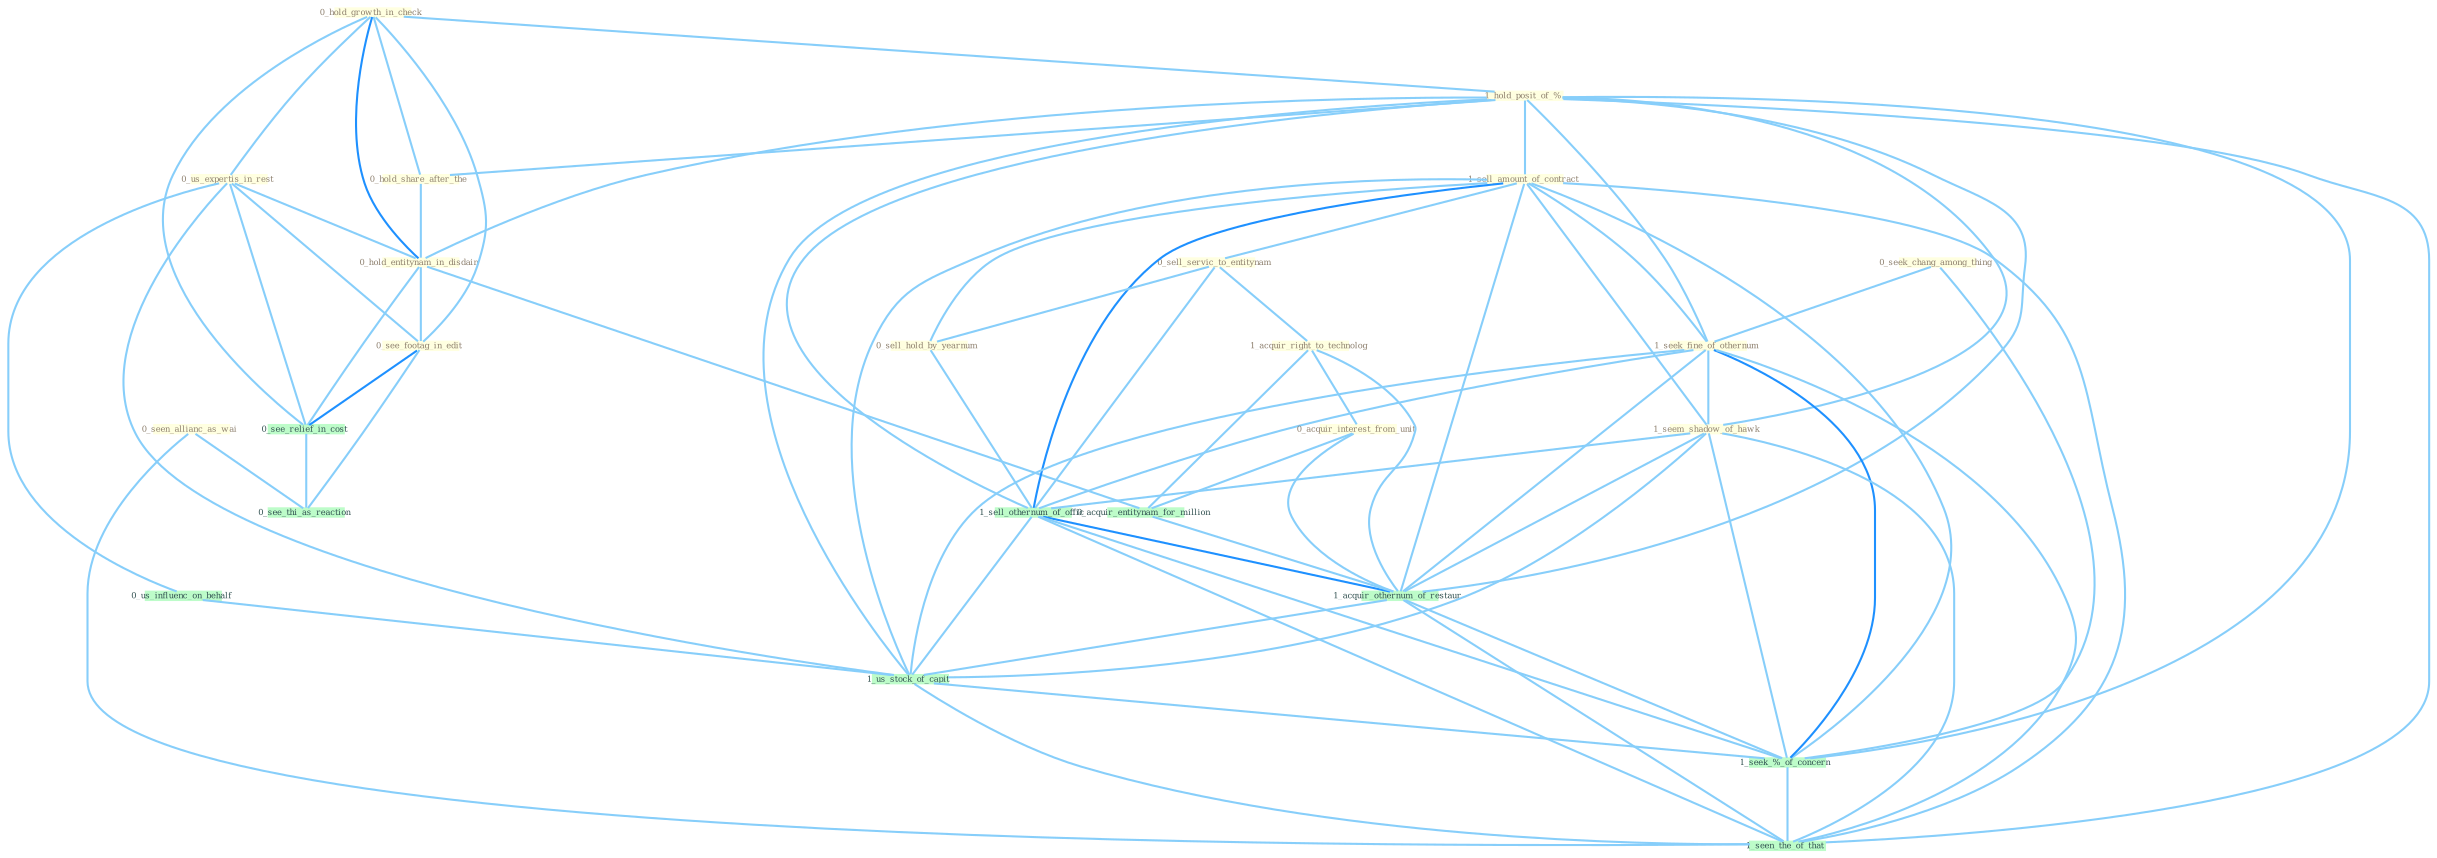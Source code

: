 Graph G{ 
    node
    [shape=polygon,style=filled,width=.5,height=.06,color="#BDFCC9",fixedsize=true,fontsize=4,
    fontcolor="#2f4f4f"];
    {node
    [color="#ffffe0", fontcolor="#8b7d6b"] "0_hold_growth_in_check " "0_us_expertis_in_rest " "1_hold_posit_of_% " "0_hold_share_after_the " "0_hold_entitynam_in_disdain " "1_sell_amount_of_contract " "0_seek_chang_among_thing " "1_seek_fine_of_othernum " "0_sell_servic_to_entitynam " "0_see_footag_in_edit " "1_acquir_right_to_technolog " "0_sell_hold_by_yearnum " "0_seen_allianc_as_wai " "0_acquir_interest_from_unit " "1_seem_shadow_of_hawk "}
{node [color="#fff0f5", fontcolor="#b22222"]}
edge [color="#B0E2FF"];

	"0_hold_growth_in_check " -- "0_us_expertis_in_rest " [w="1", color="#87cefa" ];
	"0_hold_growth_in_check " -- "1_hold_posit_of_% " [w="1", color="#87cefa" ];
	"0_hold_growth_in_check " -- "0_hold_share_after_the " [w="1", color="#87cefa" ];
	"0_hold_growth_in_check " -- "0_hold_entitynam_in_disdain " [w="2", color="#1e90ff" , len=0.8];
	"0_hold_growth_in_check " -- "0_see_footag_in_edit " [w="1", color="#87cefa" ];
	"0_hold_growth_in_check " -- "0_see_relief_in_cost " [w="1", color="#87cefa" ];
	"0_us_expertis_in_rest " -- "0_hold_entitynam_in_disdain " [w="1", color="#87cefa" ];
	"0_us_expertis_in_rest " -- "0_see_footag_in_edit " [w="1", color="#87cefa" ];
	"0_us_expertis_in_rest " -- "0_us_influenc_on_behalf " [w="1", color="#87cefa" ];
	"0_us_expertis_in_rest " -- "0_see_relief_in_cost " [w="1", color="#87cefa" ];
	"0_us_expertis_in_rest " -- "1_us_stock_of_capit " [w="1", color="#87cefa" ];
	"1_hold_posit_of_% " -- "0_hold_share_after_the " [w="1", color="#87cefa" ];
	"1_hold_posit_of_% " -- "0_hold_entitynam_in_disdain " [w="1", color="#87cefa" ];
	"1_hold_posit_of_% " -- "1_sell_amount_of_contract " [w="1", color="#87cefa" ];
	"1_hold_posit_of_% " -- "1_seek_fine_of_othernum " [w="1", color="#87cefa" ];
	"1_hold_posit_of_% " -- "1_seem_shadow_of_hawk " [w="1", color="#87cefa" ];
	"1_hold_posit_of_% " -- "1_sell_othernum_of_offic " [w="1", color="#87cefa" ];
	"1_hold_posit_of_% " -- "1_acquir_othernum_of_restaur " [w="1", color="#87cefa" ];
	"1_hold_posit_of_% " -- "1_us_stock_of_capit " [w="1", color="#87cefa" ];
	"1_hold_posit_of_% " -- "1_seek_%_of_concern " [w="1", color="#87cefa" ];
	"1_hold_posit_of_% " -- "1_seen_the_of_that " [w="1", color="#87cefa" ];
	"0_hold_share_after_the " -- "0_hold_entitynam_in_disdain " [w="1", color="#87cefa" ];
	"0_hold_entitynam_in_disdain " -- "0_see_footag_in_edit " [w="1", color="#87cefa" ];
	"0_hold_entitynam_in_disdain " -- "0_acquir_entitynam_for_million " [w="1", color="#87cefa" ];
	"0_hold_entitynam_in_disdain " -- "0_see_relief_in_cost " [w="1", color="#87cefa" ];
	"1_sell_amount_of_contract " -- "1_seek_fine_of_othernum " [w="1", color="#87cefa" ];
	"1_sell_amount_of_contract " -- "0_sell_servic_to_entitynam " [w="1", color="#87cefa" ];
	"1_sell_amount_of_contract " -- "0_sell_hold_by_yearnum " [w="1", color="#87cefa" ];
	"1_sell_amount_of_contract " -- "1_seem_shadow_of_hawk " [w="1", color="#87cefa" ];
	"1_sell_amount_of_contract " -- "1_sell_othernum_of_offic " [w="2", color="#1e90ff" , len=0.8];
	"1_sell_amount_of_contract " -- "1_acquir_othernum_of_restaur " [w="1", color="#87cefa" ];
	"1_sell_amount_of_contract " -- "1_us_stock_of_capit " [w="1", color="#87cefa" ];
	"1_sell_amount_of_contract " -- "1_seek_%_of_concern " [w="1", color="#87cefa" ];
	"1_sell_amount_of_contract " -- "1_seen_the_of_that " [w="1", color="#87cefa" ];
	"0_seek_chang_among_thing " -- "1_seek_fine_of_othernum " [w="1", color="#87cefa" ];
	"0_seek_chang_among_thing " -- "1_seek_%_of_concern " [w="1", color="#87cefa" ];
	"1_seek_fine_of_othernum " -- "1_seem_shadow_of_hawk " [w="1", color="#87cefa" ];
	"1_seek_fine_of_othernum " -- "1_sell_othernum_of_offic " [w="1", color="#87cefa" ];
	"1_seek_fine_of_othernum " -- "1_acquir_othernum_of_restaur " [w="1", color="#87cefa" ];
	"1_seek_fine_of_othernum " -- "1_us_stock_of_capit " [w="1", color="#87cefa" ];
	"1_seek_fine_of_othernum " -- "1_seek_%_of_concern " [w="2", color="#1e90ff" , len=0.8];
	"1_seek_fine_of_othernum " -- "1_seen_the_of_that " [w="1", color="#87cefa" ];
	"0_sell_servic_to_entitynam " -- "1_acquir_right_to_technolog " [w="1", color="#87cefa" ];
	"0_sell_servic_to_entitynam " -- "0_sell_hold_by_yearnum " [w="1", color="#87cefa" ];
	"0_sell_servic_to_entitynam " -- "1_sell_othernum_of_offic " [w="1", color="#87cefa" ];
	"0_see_footag_in_edit " -- "0_see_relief_in_cost " [w="2", color="#1e90ff" , len=0.8];
	"0_see_footag_in_edit " -- "0_see_thi_as_reaction " [w="1", color="#87cefa" ];
	"1_acquir_right_to_technolog " -- "0_acquir_interest_from_unit " [w="1", color="#87cefa" ];
	"1_acquir_right_to_technolog " -- "0_acquir_entitynam_for_million " [w="1", color="#87cefa" ];
	"1_acquir_right_to_technolog " -- "1_acquir_othernum_of_restaur " [w="1", color="#87cefa" ];
	"0_sell_hold_by_yearnum " -- "1_sell_othernum_of_offic " [w="1", color="#87cefa" ];
	"0_seen_allianc_as_wai " -- "0_see_thi_as_reaction " [w="1", color="#87cefa" ];
	"0_seen_allianc_as_wai " -- "1_seen_the_of_that " [w="1", color="#87cefa" ];
	"0_acquir_interest_from_unit " -- "0_acquir_entitynam_for_million " [w="1", color="#87cefa" ];
	"0_acquir_interest_from_unit " -- "1_acquir_othernum_of_restaur " [w="1", color="#87cefa" ];
	"1_seem_shadow_of_hawk " -- "1_sell_othernum_of_offic " [w="1", color="#87cefa" ];
	"1_seem_shadow_of_hawk " -- "1_acquir_othernum_of_restaur " [w="1", color="#87cefa" ];
	"1_seem_shadow_of_hawk " -- "1_us_stock_of_capit " [w="1", color="#87cefa" ];
	"1_seem_shadow_of_hawk " -- "1_seek_%_of_concern " [w="1", color="#87cefa" ];
	"1_seem_shadow_of_hawk " -- "1_seen_the_of_that " [w="1", color="#87cefa" ];
	"0_acquir_entitynam_for_million " -- "1_acquir_othernum_of_restaur " [w="1", color="#87cefa" ];
	"1_sell_othernum_of_offic " -- "1_acquir_othernum_of_restaur " [w="2", color="#1e90ff" , len=0.8];
	"1_sell_othernum_of_offic " -- "1_us_stock_of_capit " [w="1", color="#87cefa" ];
	"1_sell_othernum_of_offic " -- "1_seek_%_of_concern " [w="1", color="#87cefa" ];
	"1_sell_othernum_of_offic " -- "1_seen_the_of_that " [w="1", color="#87cefa" ];
	"0_us_influenc_on_behalf " -- "1_us_stock_of_capit " [w="1", color="#87cefa" ];
	"0_see_relief_in_cost " -- "0_see_thi_as_reaction " [w="1", color="#87cefa" ];
	"1_acquir_othernum_of_restaur " -- "1_us_stock_of_capit " [w="1", color="#87cefa" ];
	"1_acquir_othernum_of_restaur " -- "1_seek_%_of_concern " [w="1", color="#87cefa" ];
	"1_acquir_othernum_of_restaur " -- "1_seen_the_of_that " [w="1", color="#87cefa" ];
	"1_us_stock_of_capit " -- "1_seek_%_of_concern " [w="1", color="#87cefa" ];
	"1_us_stock_of_capit " -- "1_seen_the_of_that " [w="1", color="#87cefa" ];
	"1_seek_%_of_concern " -- "1_seen_the_of_that " [w="1", color="#87cefa" ];
}